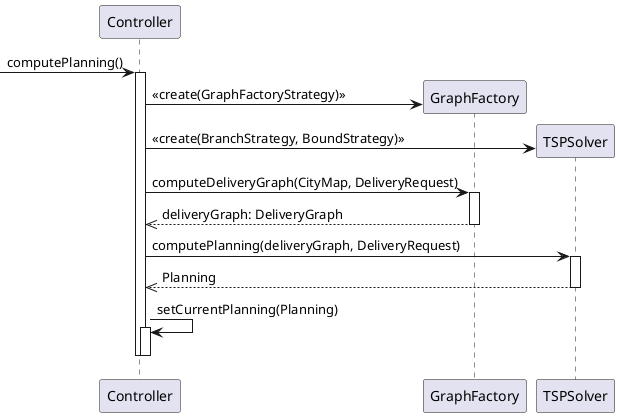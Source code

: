 @startuml
participant "Controller" as Ctrl
participant "GraphFactory" as GF
participant "TSPSolver" as TSPS


[-> Ctrl: computePlanning()
activate Ctrl

'Instanciate with a strategy
create GF
Ctrl -> GF: <<create(GraphFactoryStrategy)>>
'Instanciate with a strategy
create TSPS
Ctrl -> TSPS: <<create(BranchStrategy, BoundStrategy)>>


Ctrl -> GF: computeDeliveryGraph(CityMap, DeliveryRequest)
activate GF
Ctrl <<-- GF: deliveryGraph: DeliveryGraph
deactivate GF


Ctrl -> TSPS: computePlanning(deliveryGraph, DeliveryRequest)
activate TSPS
Ctrl <<-- TSPS: Planning
deactivate TSPS



Ctrl -> Ctrl: setCurrentPlanning(Planning)
activate Ctrl
deactivate Ctrl

deactivate Ctrl

@enduml
